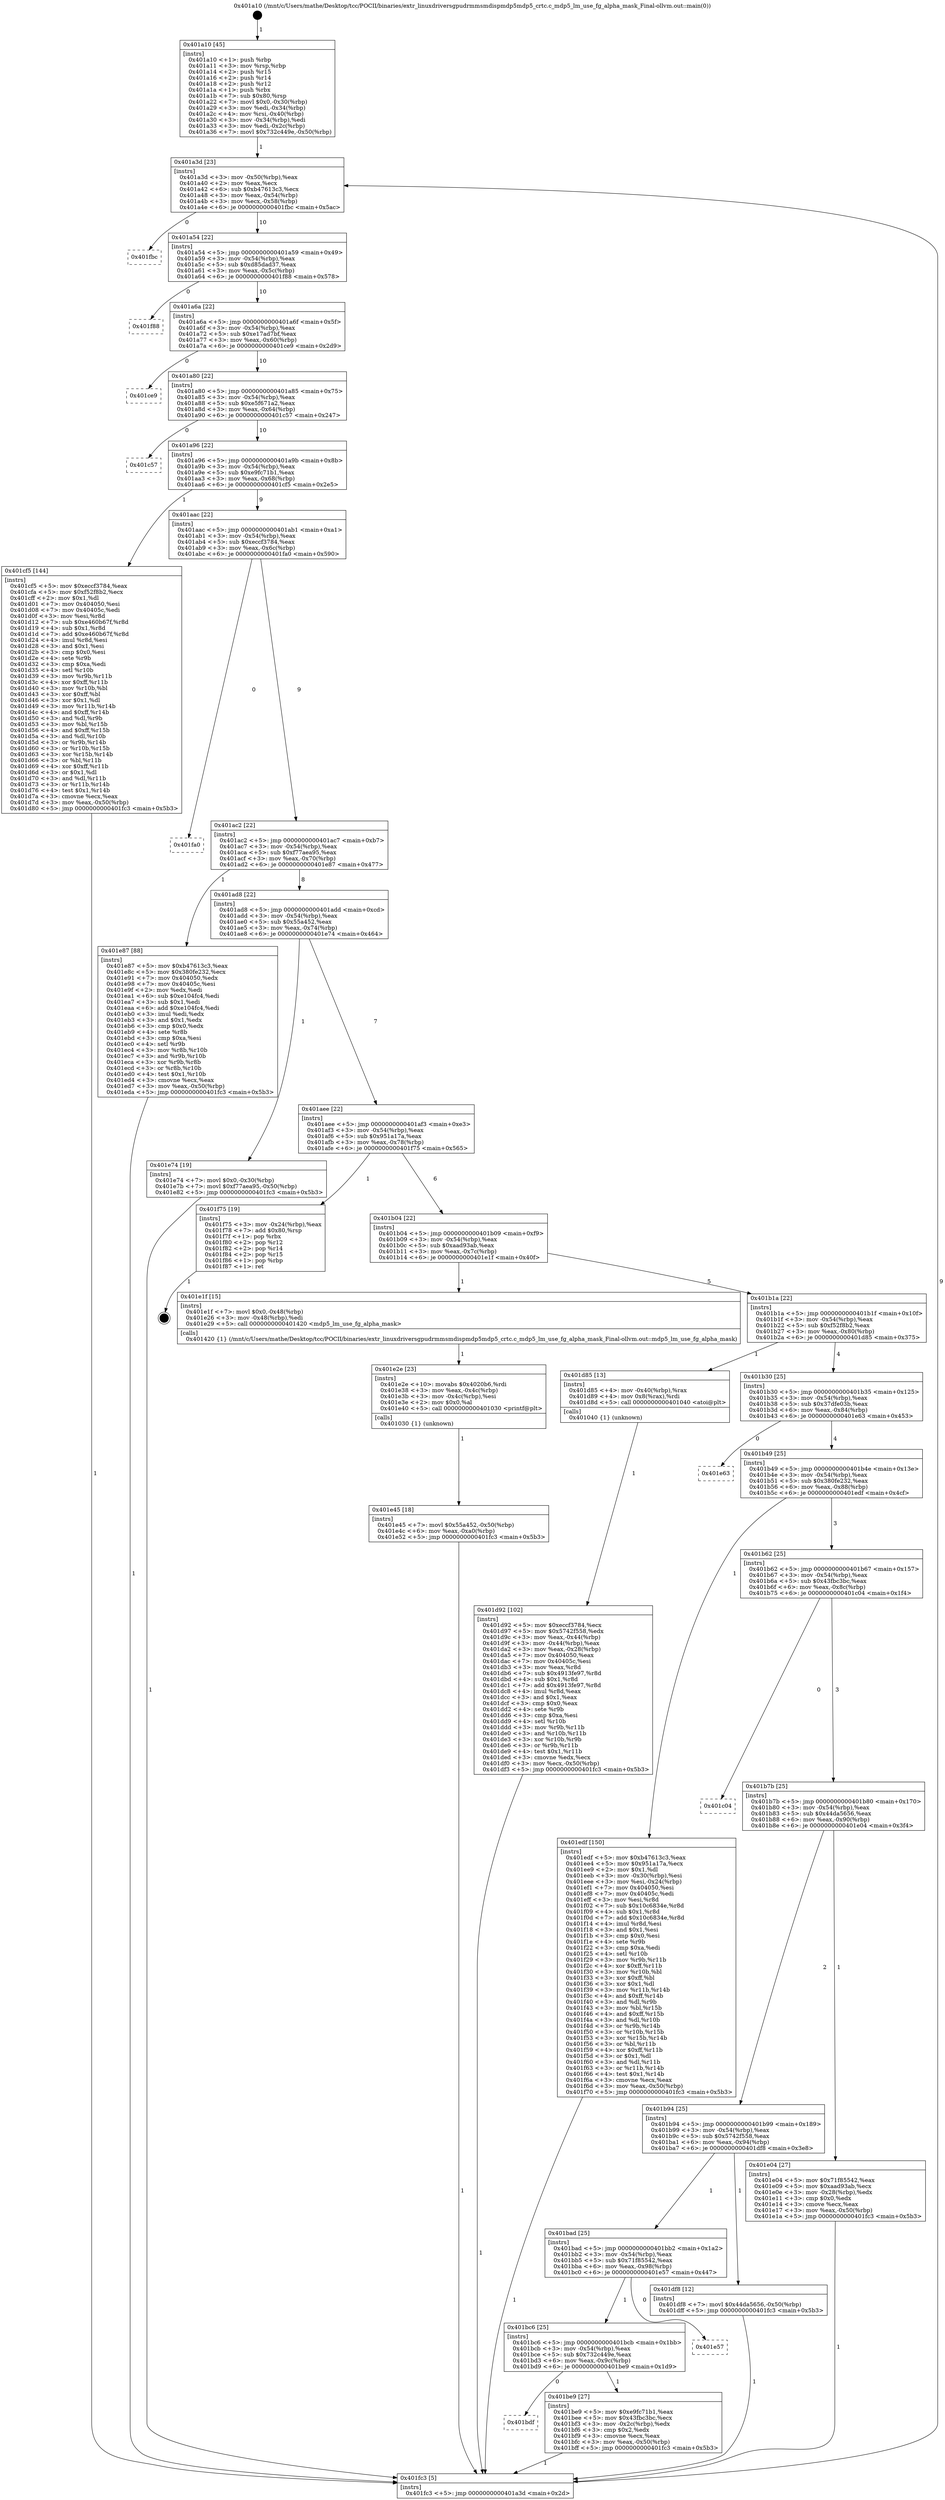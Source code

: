 digraph "0x401a10" {
  label = "0x401a10 (/mnt/c/Users/mathe/Desktop/tcc/POCII/binaries/extr_linuxdriversgpudrmmsmdispmdp5mdp5_crtc.c_mdp5_lm_use_fg_alpha_mask_Final-ollvm.out::main(0))"
  labelloc = "t"
  node[shape=record]

  Entry [label="",width=0.3,height=0.3,shape=circle,fillcolor=black,style=filled]
  "0x401a3d" [label="{
     0x401a3d [23]\l
     | [instrs]\l
     &nbsp;&nbsp;0x401a3d \<+3\>: mov -0x50(%rbp),%eax\l
     &nbsp;&nbsp;0x401a40 \<+2\>: mov %eax,%ecx\l
     &nbsp;&nbsp;0x401a42 \<+6\>: sub $0xb47613c3,%ecx\l
     &nbsp;&nbsp;0x401a48 \<+3\>: mov %eax,-0x54(%rbp)\l
     &nbsp;&nbsp;0x401a4b \<+3\>: mov %ecx,-0x58(%rbp)\l
     &nbsp;&nbsp;0x401a4e \<+6\>: je 0000000000401fbc \<main+0x5ac\>\l
  }"]
  "0x401fbc" [label="{
     0x401fbc\l
  }", style=dashed]
  "0x401a54" [label="{
     0x401a54 [22]\l
     | [instrs]\l
     &nbsp;&nbsp;0x401a54 \<+5\>: jmp 0000000000401a59 \<main+0x49\>\l
     &nbsp;&nbsp;0x401a59 \<+3\>: mov -0x54(%rbp),%eax\l
     &nbsp;&nbsp;0x401a5c \<+5\>: sub $0xd85dad37,%eax\l
     &nbsp;&nbsp;0x401a61 \<+3\>: mov %eax,-0x5c(%rbp)\l
     &nbsp;&nbsp;0x401a64 \<+6\>: je 0000000000401f88 \<main+0x578\>\l
  }"]
  Exit [label="",width=0.3,height=0.3,shape=circle,fillcolor=black,style=filled,peripheries=2]
  "0x401f88" [label="{
     0x401f88\l
  }", style=dashed]
  "0x401a6a" [label="{
     0x401a6a [22]\l
     | [instrs]\l
     &nbsp;&nbsp;0x401a6a \<+5\>: jmp 0000000000401a6f \<main+0x5f\>\l
     &nbsp;&nbsp;0x401a6f \<+3\>: mov -0x54(%rbp),%eax\l
     &nbsp;&nbsp;0x401a72 \<+5\>: sub $0xe17ad7bf,%eax\l
     &nbsp;&nbsp;0x401a77 \<+3\>: mov %eax,-0x60(%rbp)\l
     &nbsp;&nbsp;0x401a7a \<+6\>: je 0000000000401ce9 \<main+0x2d9\>\l
  }"]
  "0x401e45" [label="{
     0x401e45 [18]\l
     | [instrs]\l
     &nbsp;&nbsp;0x401e45 \<+7\>: movl $0x55a452,-0x50(%rbp)\l
     &nbsp;&nbsp;0x401e4c \<+6\>: mov %eax,-0xa0(%rbp)\l
     &nbsp;&nbsp;0x401e52 \<+5\>: jmp 0000000000401fc3 \<main+0x5b3\>\l
  }"]
  "0x401ce9" [label="{
     0x401ce9\l
  }", style=dashed]
  "0x401a80" [label="{
     0x401a80 [22]\l
     | [instrs]\l
     &nbsp;&nbsp;0x401a80 \<+5\>: jmp 0000000000401a85 \<main+0x75\>\l
     &nbsp;&nbsp;0x401a85 \<+3\>: mov -0x54(%rbp),%eax\l
     &nbsp;&nbsp;0x401a88 \<+5\>: sub $0xe5f671a2,%eax\l
     &nbsp;&nbsp;0x401a8d \<+3\>: mov %eax,-0x64(%rbp)\l
     &nbsp;&nbsp;0x401a90 \<+6\>: je 0000000000401c57 \<main+0x247\>\l
  }"]
  "0x401e2e" [label="{
     0x401e2e [23]\l
     | [instrs]\l
     &nbsp;&nbsp;0x401e2e \<+10\>: movabs $0x4020b6,%rdi\l
     &nbsp;&nbsp;0x401e38 \<+3\>: mov %eax,-0x4c(%rbp)\l
     &nbsp;&nbsp;0x401e3b \<+3\>: mov -0x4c(%rbp),%esi\l
     &nbsp;&nbsp;0x401e3e \<+2\>: mov $0x0,%al\l
     &nbsp;&nbsp;0x401e40 \<+5\>: call 0000000000401030 \<printf@plt\>\l
     | [calls]\l
     &nbsp;&nbsp;0x401030 \{1\} (unknown)\l
  }"]
  "0x401c57" [label="{
     0x401c57\l
  }", style=dashed]
  "0x401a96" [label="{
     0x401a96 [22]\l
     | [instrs]\l
     &nbsp;&nbsp;0x401a96 \<+5\>: jmp 0000000000401a9b \<main+0x8b\>\l
     &nbsp;&nbsp;0x401a9b \<+3\>: mov -0x54(%rbp),%eax\l
     &nbsp;&nbsp;0x401a9e \<+5\>: sub $0xe9fc71b1,%eax\l
     &nbsp;&nbsp;0x401aa3 \<+3\>: mov %eax,-0x68(%rbp)\l
     &nbsp;&nbsp;0x401aa6 \<+6\>: je 0000000000401cf5 \<main+0x2e5\>\l
  }"]
  "0x401d92" [label="{
     0x401d92 [102]\l
     | [instrs]\l
     &nbsp;&nbsp;0x401d92 \<+5\>: mov $0xeccf3784,%ecx\l
     &nbsp;&nbsp;0x401d97 \<+5\>: mov $0x5742f558,%edx\l
     &nbsp;&nbsp;0x401d9c \<+3\>: mov %eax,-0x44(%rbp)\l
     &nbsp;&nbsp;0x401d9f \<+3\>: mov -0x44(%rbp),%eax\l
     &nbsp;&nbsp;0x401da2 \<+3\>: mov %eax,-0x28(%rbp)\l
     &nbsp;&nbsp;0x401da5 \<+7\>: mov 0x404050,%eax\l
     &nbsp;&nbsp;0x401dac \<+7\>: mov 0x40405c,%esi\l
     &nbsp;&nbsp;0x401db3 \<+3\>: mov %eax,%r8d\l
     &nbsp;&nbsp;0x401db6 \<+7\>: sub $0x4913fe97,%r8d\l
     &nbsp;&nbsp;0x401dbd \<+4\>: sub $0x1,%r8d\l
     &nbsp;&nbsp;0x401dc1 \<+7\>: add $0x4913fe97,%r8d\l
     &nbsp;&nbsp;0x401dc8 \<+4\>: imul %r8d,%eax\l
     &nbsp;&nbsp;0x401dcc \<+3\>: and $0x1,%eax\l
     &nbsp;&nbsp;0x401dcf \<+3\>: cmp $0x0,%eax\l
     &nbsp;&nbsp;0x401dd2 \<+4\>: sete %r9b\l
     &nbsp;&nbsp;0x401dd6 \<+3\>: cmp $0xa,%esi\l
     &nbsp;&nbsp;0x401dd9 \<+4\>: setl %r10b\l
     &nbsp;&nbsp;0x401ddd \<+3\>: mov %r9b,%r11b\l
     &nbsp;&nbsp;0x401de0 \<+3\>: and %r10b,%r11b\l
     &nbsp;&nbsp;0x401de3 \<+3\>: xor %r10b,%r9b\l
     &nbsp;&nbsp;0x401de6 \<+3\>: or %r9b,%r11b\l
     &nbsp;&nbsp;0x401de9 \<+4\>: test $0x1,%r11b\l
     &nbsp;&nbsp;0x401ded \<+3\>: cmovne %edx,%ecx\l
     &nbsp;&nbsp;0x401df0 \<+3\>: mov %ecx,-0x50(%rbp)\l
     &nbsp;&nbsp;0x401df3 \<+5\>: jmp 0000000000401fc3 \<main+0x5b3\>\l
  }"]
  "0x401cf5" [label="{
     0x401cf5 [144]\l
     | [instrs]\l
     &nbsp;&nbsp;0x401cf5 \<+5\>: mov $0xeccf3784,%eax\l
     &nbsp;&nbsp;0x401cfa \<+5\>: mov $0xf52f8b2,%ecx\l
     &nbsp;&nbsp;0x401cff \<+2\>: mov $0x1,%dl\l
     &nbsp;&nbsp;0x401d01 \<+7\>: mov 0x404050,%esi\l
     &nbsp;&nbsp;0x401d08 \<+7\>: mov 0x40405c,%edi\l
     &nbsp;&nbsp;0x401d0f \<+3\>: mov %esi,%r8d\l
     &nbsp;&nbsp;0x401d12 \<+7\>: sub $0xe460b67f,%r8d\l
     &nbsp;&nbsp;0x401d19 \<+4\>: sub $0x1,%r8d\l
     &nbsp;&nbsp;0x401d1d \<+7\>: add $0xe460b67f,%r8d\l
     &nbsp;&nbsp;0x401d24 \<+4\>: imul %r8d,%esi\l
     &nbsp;&nbsp;0x401d28 \<+3\>: and $0x1,%esi\l
     &nbsp;&nbsp;0x401d2b \<+3\>: cmp $0x0,%esi\l
     &nbsp;&nbsp;0x401d2e \<+4\>: sete %r9b\l
     &nbsp;&nbsp;0x401d32 \<+3\>: cmp $0xa,%edi\l
     &nbsp;&nbsp;0x401d35 \<+4\>: setl %r10b\l
     &nbsp;&nbsp;0x401d39 \<+3\>: mov %r9b,%r11b\l
     &nbsp;&nbsp;0x401d3c \<+4\>: xor $0xff,%r11b\l
     &nbsp;&nbsp;0x401d40 \<+3\>: mov %r10b,%bl\l
     &nbsp;&nbsp;0x401d43 \<+3\>: xor $0xff,%bl\l
     &nbsp;&nbsp;0x401d46 \<+3\>: xor $0x1,%dl\l
     &nbsp;&nbsp;0x401d49 \<+3\>: mov %r11b,%r14b\l
     &nbsp;&nbsp;0x401d4c \<+4\>: and $0xff,%r14b\l
     &nbsp;&nbsp;0x401d50 \<+3\>: and %dl,%r9b\l
     &nbsp;&nbsp;0x401d53 \<+3\>: mov %bl,%r15b\l
     &nbsp;&nbsp;0x401d56 \<+4\>: and $0xff,%r15b\l
     &nbsp;&nbsp;0x401d5a \<+3\>: and %dl,%r10b\l
     &nbsp;&nbsp;0x401d5d \<+3\>: or %r9b,%r14b\l
     &nbsp;&nbsp;0x401d60 \<+3\>: or %r10b,%r15b\l
     &nbsp;&nbsp;0x401d63 \<+3\>: xor %r15b,%r14b\l
     &nbsp;&nbsp;0x401d66 \<+3\>: or %bl,%r11b\l
     &nbsp;&nbsp;0x401d69 \<+4\>: xor $0xff,%r11b\l
     &nbsp;&nbsp;0x401d6d \<+3\>: or $0x1,%dl\l
     &nbsp;&nbsp;0x401d70 \<+3\>: and %dl,%r11b\l
     &nbsp;&nbsp;0x401d73 \<+3\>: or %r11b,%r14b\l
     &nbsp;&nbsp;0x401d76 \<+4\>: test $0x1,%r14b\l
     &nbsp;&nbsp;0x401d7a \<+3\>: cmovne %ecx,%eax\l
     &nbsp;&nbsp;0x401d7d \<+3\>: mov %eax,-0x50(%rbp)\l
     &nbsp;&nbsp;0x401d80 \<+5\>: jmp 0000000000401fc3 \<main+0x5b3\>\l
  }"]
  "0x401aac" [label="{
     0x401aac [22]\l
     | [instrs]\l
     &nbsp;&nbsp;0x401aac \<+5\>: jmp 0000000000401ab1 \<main+0xa1\>\l
     &nbsp;&nbsp;0x401ab1 \<+3\>: mov -0x54(%rbp),%eax\l
     &nbsp;&nbsp;0x401ab4 \<+5\>: sub $0xeccf3784,%eax\l
     &nbsp;&nbsp;0x401ab9 \<+3\>: mov %eax,-0x6c(%rbp)\l
     &nbsp;&nbsp;0x401abc \<+6\>: je 0000000000401fa0 \<main+0x590\>\l
  }"]
  "0x401a10" [label="{
     0x401a10 [45]\l
     | [instrs]\l
     &nbsp;&nbsp;0x401a10 \<+1\>: push %rbp\l
     &nbsp;&nbsp;0x401a11 \<+3\>: mov %rsp,%rbp\l
     &nbsp;&nbsp;0x401a14 \<+2\>: push %r15\l
     &nbsp;&nbsp;0x401a16 \<+2\>: push %r14\l
     &nbsp;&nbsp;0x401a18 \<+2\>: push %r12\l
     &nbsp;&nbsp;0x401a1a \<+1\>: push %rbx\l
     &nbsp;&nbsp;0x401a1b \<+7\>: sub $0x80,%rsp\l
     &nbsp;&nbsp;0x401a22 \<+7\>: movl $0x0,-0x30(%rbp)\l
     &nbsp;&nbsp;0x401a29 \<+3\>: mov %edi,-0x34(%rbp)\l
     &nbsp;&nbsp;0x401a2c \<+4\>: mov %rsi,-0x40(%rbp)\l
     &nbsp;&nbsp;0x401a30 \<+3\>: mov -0x34(%rbp),%edi\l
     &nbsp;&nbsp;0x401a33 \<+3\>: mov %edi,-0x2c(%rbp)\l
     &nbsp;&nbsp;0x401a36 \<+7\>: movl $0x732c449e,-0x50(%rbp)\l
  }"]
  "0x401fa0" [label="{
     0x401fa0\l
  }", style=dashed]
  "0x401ac2" [label="{
     0x401ac2 [22]\l
     | [instrs]\l
     &nbsp;&nbsp;0x401ac2 \<+5\>: jmp 0000000000401ac7 \<main+0xb7\>\l
     &nbsp;&nbsp;0x401ac7 \<+3\>: mov -0x54(%rbp),%eax\l
     &nbsp;&nbsp;0x401aca \<+5\>: sub $0xf77aea95,%eax\l
     &nbsp;&nbsp;0x401acf \<+3\>: mov %eax,-0x70(%rbp)\l
     &nbsp;&nbsp;0x401ad2 \<+6\>: je 0000000000401e87 \<main+0x477\>\l
  }"]
  "0x401fc3" [label="{
     0x401fc3 [5]\l
     | [instrs]\l
     &nbsp;&nbsp;0x401fc3 \<+5\>: jmp 0000000000401a3d \<main+0x2d\>\l
  }"]
  "0x401e87" [label="{
     0x401e87 [88]\l
     | [instrs]\l
     &nbsp;&nbsp;0x401e87 \<+5\>: mov $0xb47613c3,%eax\l
     &nbsp;&nbsp;0x401e8c \<+5\>: mov $0x380fe232,%ecx\l
     &nbsp;&nbsp;0x401e91 \<+7\>: mov 0x404050,%edx\l
     &nbsp;&nbsp;0x401e98 \<+7\>: mov 0x40405c,%esi\l
     &nbsp;&nbsp;0x401e9f \<+2\>: mov %edx,%edi\l
     &nbsp;&nbsp;0x401ea1 \<+6\>: sub $0xe104fc4,%edi\l
     &nbsp;&nbsp;0x401ea7 \<+3\>: sub $0x1,%edi\l
     &nbsp;&nbsp;0x401eaa \<+6\>: add $0xe104fc4,%edi\l
     &nbsp;&nbsp;0x401eb0 \<+3\>: imul %edi,%edx\l
     &nbsp;&nbsp;0x401eb3 \<+3\>: and $0x1,%edx\l
     &nbsp;&nbsp;0x401eb6 \<+3\>: cmp $0x0,%edx\l
     &nbsp;&nbsp;0x401eb9 \<+4\>: sete %r8b\l
     &nbsp;&nbsp;0x401ebd \<+3\>: cmp $0xa,%esi\l
     &nbsp;&nbsp;0x401ec0 \<+4\>: setl %r9b\l
     &nbsp;&nbsp;0x401ec4 \<+3\>: mov %r8b,%r10b\l
     &nbsp;&nbsp;0x401ec7 \<+3\>: and %r9b,%r10b\l
     &nbsp;&nbsp;0x401eca \<+3\>: xor %r9b,%r8b\l
     &nbsp;&nbsp;0x401ecd \<+3\>: or %r8b,%r10b\l
     &nbsp;&nbsp;0x401ed0 \<+4\>: test $0x1,%r10b\l
     &nbsp;&nbsp;0x401ed4 \<+3\>: cmovne %ecx,%eax\l
     &nbsp;&nbsp;0x401ed7 \<+3\>: mov %eax,-0x50(%rbp)\l
     &nbsp;&nbsp;0x401eda \<+5\>: jmp 0000000000401fc3 \<main+0x5b3\>\l
  }"]
  "0x401ad8" [label="{
     0x401ad8 [22]\l
     | [instrs]\l
     &nbsp;&nbsp;0x401ad8 \<+5\>: jmp 0000000000401add \<main+0xcd\>\l
     &nbsp;&nbsp;0x401add \<+3\>: mov -0x54(%rbp),%eax\l
     &nbsp;&nbsp;0x401ae0 \<+5\>: sub $0x55a452,%eax\l
     &nbsp;&nbsp;0x401ae5 \<+3\>: mov %eax,-0x74(%rbp)\l
     &nbsp;&nbsp;0x401ae8 \<+6\>: je 0000000000401e74 \<main+0x464\>\l
  }"]
  "0x401bdf" [label="{
     0x401bdf\l
  }", style=dashed]
  "0x401e74" [label="{
     0x401e74 [19]\l
     | [instrs]\l
     &nbsp;&nbsp;0x401e74 \<+7\>: movl $0x0,-0x30(%rbp)\l
     &nbsp;&nbsp;0x401e7b \<+7\>: movl $0xf77aea95,-0x50(%rbp)\l
     &nbsp;&nbsp;0x401e82 \<+5\>: jmp 0000000000401fc3 \<main+0x5b3\>\l
  }"]
  "0x401aee" [label="{
     0x401aee [22]\l
     | [instrs]\l
     &nbsp;&nbsp;0x401aee \<+5\>: jmp 0000000000401af3 \<main+0xe3\>\l
     &nbsp;&nbsp;0x401af3 \<+3\>: mov -0x54(%rbp),%eax\l
     &nbsp;&nbsp;0x401af6 \<+5\>: sub $0x951a17a,%eax\l
     &nbsp;&nbsp;0x401afb \<+3\>: mov %eax,-0x78(%rbp)\l
     &nbsp;&nbsp;0x401afe \<+6\>: je 0000000000401f75 \<main+0x565\>\l
  }"]
  "0x401be9" [label="{
     0x401be9 [27]\l
     | [instrs]\l
     &nbsp;&nbsp;0x401be9 \<+5\>: mov $0xe9fc71b1,%eax\l
     &nbsp;&nbsp;0x401bee \<+5\>: mov $0x43fbc3bc,%ecx\l
     &nbsp;&nbsp;0x401bf3 \<+3\>: mov -0x2c(%rbp),%edx\l
     &nbsp;&nbsp;0x401bf6 \<+3\>: cmp $0x2,%edx\l
     &nbsp;&nbsp;0x401bf9 \<+3\>: cmovne %ecx,%eax\l
     &nbsp;&nbsp;0x401bfc \<+3\>: mov %eax,-0x50(%rbp)\l
     &nbsp;&nbsp;0x401bff \<+5\>: jmp 0000000000401fc3 \<main+0x5b3\>\l
  }"]
  "0x401f75" [label="{
     0x401f75 [19]\l
     | [instrs]\l
     &nbsp;&nbsp;0x401f75 \<+3\>: mov -0x24(%rbp),%eax\l
     &nbsp;&nbsp;0x401f78 \<+7\>: add $0x80,%rsp\l
     &nbsp;&nbsp;0x401f7f \<+1\>: pop %rbx\l
     &nbsp;&nbsp;0x401f80 \<+2\>: pop %r12\l
     &nbsp;&nbsp;0x401f82 \<+2\>: pop %r14\l
     &nbsp;&nbsp;0x401f84 \<+2\>: pop %r15\l
     &nbsp;&nbsp;0x401f86 \<+1\>: pop %rbp\l
     &nbsp;&nbsp;0x401f87 \<+1\>: ret\l
  }"]
  "0x401b04" [label="{
     0x401b04 [22]\l
     | [instrs]\l
     &nbsp;&nbsp;0x401b04 \<+5\>: jmp 0000000000401b09 \<main+0xf9\>\l
     &nbsp;&nbsp;0x401b09 \<+3\>: mov -0x54(%rbp),%eax\l
     &nbsp;&nbsp;0x401b0c \<+5\>: sub $0xaad93ab,%eax\l
     &nbsp;&nbsp;0x401b11 \<+3\>: mov %eax,-0x7c(%rbp)\l
     &nbsp;&nbsp;0x401b14 \<+6\>: je 0000000000401e1f \<main+0x40f\>\l
  }"]
  "0x401bc6" [label="{
     0x401bc6 [25]\l
     | [instrs]\l
     &nbsp;&nbsp;0x401bc6 \<+5\>: jmp 0000000000401bcb \<main+0x1bb\>\l
     &nbsp;&nbsp;0x401bcb \<+3\>: mov -0x54(%rbp),%eax\l
     &nbsp;&nbsp;0x401bce \<+5\>: sub $0x732c449e,%eax\l
     &nbsp;&nbsp;0x401bd3 \<+6\>: mov %eax,-0x9c(%rbp)\l
     &nbsp;&nbsp;0x401bd9 \<+6\>: je 0000000000401be9 \<main+0x1d9\>\l
  }"]
  "0x401e1f" [label="{
     0x401e1f [15]\l
     | [instrs]\l
     &nbsp;&nbsp;0x401e1f \<+7\>: movl $0x0,-0x48(%rbp)\l
     &nbsp;&nbsp;0x401e26 \<+3\>: mov -0x48(%rbp),%edi\l
     &nbsp;&nbsp;0x401e29 \<+5\>: call 0000000000401420 \<mdp5_lm_use_fg_alpha_mask\>\l
     | [calls]\l
     &nbsp;&nbsp;0x401420 \{1\} (/mnt/c/Users/mathe/Desktop/tcc/POCII/binaries/extr_linuxdriversgpudrmmsmdispmdp5mdp5_crtc.c_mdp5_lm_use_fg_alpha_mask_Final-ollvm.out::mdp5_lm_use_fg_alpha_mask)\l
  }"]
  "0x401b1a" [label="{
     0x401b1a [22]\l
     | [instrs]\l
     &nbsp;&nbsp;0x401b1a \<+5\>: jmp 0000000000401b1f \<main+0x10f\>\l
     &nbsp;&nbsp;0x401b1f \<+3\>: mov -0x54(%rbp),%eax\l
     &nbsp;&nbsp;0x401b22 \<+5\>: sub $0xf52f8b2,%eax\l
     &nbsp;&nbsp;0x401b27 \<+3\>: mov %eax,-0x80(%rbp)\l
     &nbsp;&nbsp;0x401b2a \<+6\>: je 0000000000401d85 \<main+0x375\>\l
  }"]
  "0x401e57" [label="{
     0x401e57\l
  }", style=dashed]
  "0x401d85" [label="{
     0x401d85 [13]\l
     | [instrs]\l
     &nbsp;&nbsp;0x401d85 \<+4\>: mov -0x40(%rbp),%rax\l
     &nbsp;&nbsp;0x401d89 \<+4\>: mov 0x8(%rax),%rdi\l
     &nbsp;&nbsp;0x401d8d \<+5\>: call 0000000000401040 \<atoi@plt\>\l
     | [calls]\l
     &nbsp;&nbsp;0x401040 \{1\} (unknown)\l
  }"]
  "0x401b30" [label="{
     0x401b30 [25]\l
     | [instrs]\l
     &nbsp;&nbsp;0x401b30 \<+5\>: jmp 0000000000401b35 \<main+0x125\>\l
     &nbsp;&nbsp;0x401b35 \<+3\>: mov -0x54(%rbp),%eax\l
     &nbsp;&nbsp;0x401b38 \<+5\>: sub $0x37dfe03b,%eax\l
     &nbsp;&nbsp;0x401b3d \<+6\>: mov %eax,-0x84(%rbp)\l
     &nbsp;&nbsp;0x401b43 \<+6\>: je 0000000000401e63 \<main+0x453\>\l
  }"]
  "0x401bad" [label="{
     0x401bad [25]\l
     | [instrs]\l
     &nbsp;&nbsp;0x401bad \<+5\>: jmp 0000000000401bb2 \<main+0x1a2\>\l
     &nbsp;&nbsp;0x401bb2 \<+3\>: mov -0x54(%rbp),%eax\l
     &nbsp;&nbsp;0x401bb5 \<+5\>: sub $0x71f85542,%eax\l
     &nbsp;&nbsp;0x401bba \<+6\>: mov %eax,-0x98(%rbp)\l
     &nbsp;&nbsp;0x401bc0 \<+6\>: je 0000000000401e57 \<main+0x447\>\l
  }"]
  "0x401e63" [label="{
     0x401e63\l
  }", style=dashed]
  "0x401b49" [label="{
     0x401b49 [25]\l
     | [instrs]\l
     &nbsp;&nbsp;0x401b49 \<+5\>: jmp 0000000000401b4e \<main+0x13e\>\l
     &nbsp;&nbsp;0x401b4e \<+3\>: mov -0x54(%rbp),%eax\l
     &nbsp;&nbsp;0x401b51 \<+5\>: sub $0x380fe232,%eax\l
     &nbsp;&nbsp;0x401b56 \<+6\>: mov %eax,-0x88(%rbp)\l
     &nbsp;&nbsp;0x401b5c \<+6\>: je 0000000000401edf \<main+0x4cf\>\l
  }"]
  "0x401df8" [label="{
     0x401df8 [12]\l
     | [instrs]\l
     &nbsp;&nbsp;0x401df8 \<+7\>: movl $0x44da5656,-0x50(%rbp)\l
     &nbsp;&nbsp;0x401dff \<+5\>: jmp 0000000000401fc3 \<main+0x5b3\>\l
  }"]
  "0x401edf" [label="{
     0x401edf [150]\l
     | [instrs]\l
     &nbsp;&nbsp;0x401edf \<+5\>: mov $0xb47613c3,%eax\l
     &nbsp;&nbsp;0x401ee4 \<+5\>: mov $0x951a17a,%ecx\l
     &nbsp;&nbsp;0x401ee9 \<+2\>: mov $0x1,%dl\l
     &nbsp;&nbsp;0x401eeb \<+3\>: mov -0x30(%rbp),%esi\l
     &nbsp;&nbsp;0x401eee \<+3\>: mov %esi,-0x24(%rbp)\l
     &nbsp;&nbsp;0x401ef1 \<+7\>: mov 0x404050,%esi\l
     &nbsp;&nbsp;0x401ef8 \<+7\>: mov 0x40405c,%edi\l
     &nbsp;&nbsp;0x401eff \<+3\>: mov %esi,%r8d\l
     &nbsp;&nbsp;0x401f02 \<+7\>: sub $0x10c6834e,%r8d\l
     &nbsp;&nbsp;0x401f09 \<+4\>: sub $0x1,%r8d\l
     &nbsp;&nbsp;0x401f0d \<+7\>: add $0x10c6834e,%r8d\l
     &nbsp;&nbsp;0x401f14 \<+4\>: imul %r8d,%esi\l
     &nbsp;&nbsp;0x401f18 \<+3\>: and $0x1,%esi\l
     &nbsp;&nbsp;0x401f1b \<+3\>: cmp $0x0,%esi\l
     &nbsp;&nbsp;0x401f1e \<+4\>: sete %r9b\l
     &nbsp;&nbsp;0x401f22 \<+3\>: cmp $0xa,%edi\l
     &nbsp;&nbsp;0x401f25 \<+4\>: setl %r10b\l
     &nbsp;&nbsp;0x401f29 \<+3\>: mov %r9b,%r11b\l
     &nbsp;&nbsp;0x401f2c \<+4\>: xor $0xff,%r11b\l
     &nbsp;&nbsp;0x401f30 \<+3\>: mov %r10b,%bl\l
     &nbsp;&nbsp;0x401f33 \<+3\>: xor $0xff,%bl\l
     &nbsp;&nbsp;0x401f36 \<+3\>: xor $0x1,%dl\l
     &nbsp;&nbsp;0x401f39 \<+3\>: mov %r11b,%r14b\l
     &nbsp;&nbsp;0x401f3c \<+4\>: and $0xff,%r14b\l
     &nbsp;&nbsp;0x401f40 \<+3\>: and %dl,%r9b\l
     &nbsp;&nbsp;0x401f43 \<+3\>: mov %bl,%r15b\l
     &nbsp;&nbsp;0x401f46 \<+4\>: and $0xff,%r15b\l
     &nbsp;&nbsp;0x401f4a \<+3\>: and %dl,%r10b\l
     &nbsp;&nbsp;0x401f4d \<+3\>: or %r9b,%r14b\l
     &nbsp;&nbsp;0x401f50 \<+3\>: or %r10b,%r15b\l
     &nbsp;&nbsp;0x401f53 \<+3\>: xor %r15b,%r14b\l
     &nbsp;&nbsp;0x401f56 \<+3\>: or %bl,%r11b\l
     &nbsp;&nbsp;0x401f59 \<+4\>: xor $0xff,%r11b\l
     &nbsp;&nbsp;0x401f5d \<+3\>: or $0x1,%dl\l
     &nbsp;&nbsp;0x401f60 \<+3\>: and %dl,%r11b\l
     &nbsp;&nbsp;0x401f63 \<+3\>: or %r11b,%r14b\l
     &nbsp;&nbsp;0x401f66 \<+4\>: test $0x1,%r14b\l
     &nbsp;&nbsp;0x401f6a \<+3\>: cmovne %ecx,%eax\l
     &nbsp;&nbsp;0x401f6d \<+3\>: mov %eax,-0x50(%rbp)\l
     &nbsp;&nbsp;0x401f70 \<+5\>: jmp 0000000000401fc3 \<main+0x5b3\>\l
  }"]
  "0x401b62" [label="{
     0x401b62 [25]\l
     | [instrs]\l
     &nbsp;&nbsp;0x401b62 \<+5\>: jmp 0000000000401b67 \<main+0x157\>\l
     &nbsp;&nbsp;0x401b67 \<+3\>: mov -0x54(%rbp),%eax\l
     &nbsp;&nbsp;0x401b6a \<+5\>: sub $0x43fbc3bc,%eax\l
     &nbsp;&nbsp;0x401b6f \<+6\>: mov %eax,-0x8c(%rbp)\l
     &nbsp;&nbsp;0x401b75 \<+6\>: je 0000000000401c04 \<main+0x1f4\>\l
  }"]
  "0x401b94" [label="{
     0x401b94 [25]\l
     | [instrs]\l
     &nbsp;&nbsp;0x401b94 \<+5\>: jmp 0000000000401b99 \<main+0x189\>\l
     &nbsp;&nbsp;0x401b99 \<+3\>: mov -0x54(%rbp),%eax\l
     &nbsp;&nbsp;0x401b9c \<+5\>: sub $0x5742f558,%eax\l
     &nbsp;&nbsp;0x401ba1 \<+6\>: mov %eax,-0x94(%rbp)\l
     &nbsp;&nbsp;0x401ba7 \<+6\>: je 0000000000401df8 \<main+0x3e8\>\l
  }"]
  "0x401c04" [label="{
     0x401c04\l
  }", style=dashed]
  "0x401b7b" [label="{
     0x401b7b [25]\l
     | [instrs]\l
     &nbsp;&nbsp;0x401b7b \<+5\>: jmp 0000000000401b80 \<main+0x170\>\l
     &nbsp;&nbsp;0x401b80 \<+3\>: mov -0x54(%rbp),%eax\l
     &nbsp;&nbsp;0x401b83 \<+5\>: sub $0x44da5656,%eax\l
     &nbsp;&nbsp;0x401b88 \<+6\>: mov %eax,-0x90(%rbp)\l
     &nbsp;&nbsp;0x401b8e \<+6\>: je 0000000000401e04 \<main+0x3f4\>\l
  }"]
  "0x401e04" [label="{
     0x401e04 [27]\l
     | [instrs]\l
     &nbsp;&nbsp;0x401e04 \<+5\>: mov $0x71f85542,%eax\l
     &nbsp;&nbsp;0x401e09 \<+5\>: mov $0xaad93ab,%ecx\l
     &nbsp;&nbsp;0x401e0e \<+3\>: mov -0x28(%rbp),%edx\l
     &nbsp;&nbsp;0x401e11 \<+3\>: cmp $0x0,%edx\l
     &nbsp;&nbsp;0x401e14 \<+3\>: cmove %ecx,%eax\l
     &nbsp;&nbsp;0x401e17 \<+3\>: mov %eax,-0x50(%rbp)\l
     &nbsp;&nbsp;0x401e1a \<+5\>: jmp 0000000000401fc3 \<main+0x5b3\>\l
  }"]
  Entry -> "0x401a10" [label=" 1"]
  "0x401a3d" -> "0x401fbc" [label=" 0"]
  "0x401a3d" -> "0x401a54" [label=" 10"]
  "0x401f75" -> Exit [label=" 1"]
  "0x401a54" -> "0x401f88" [label=" 0"]
  "0x401a54" -> "0x401a6a" [label=" 10"]
  "0x401edf" -> "0x401fc3" [label=" 1"]
  "0x401a6a" -> "0x401ce9" [label=" 0"]
  "0x401a6a" -> "0x401a80" [label=" 10"]
  "0x401e87" -> "0x401fc3" [label=" 1"]
  "0x401a80" -> "0x401c57" [label=" 0"]
  "0x401a80" -> "0x401a96" [label=" 10"]
  "0x401e74" -> "0x401fc3" [label=" 1"]
  "0x401a96" -> "0x401cf5" [label=" 1"]
  "0x401a96" -> "0x401aac" [label=" 9"]
  "0x401e45" -> "0x401fc3" [label=" 1"]
  "0x401aac" -> "0x401fa0" [label=" 0"]
  "0x401aac" -> "0x401ac2" [label=" 9"]
  "0x401e2e" -> "0x401e45" [label=" 1"]
  "0x401ac2" -> "0x401e87" [label=" 1"]
  "0x401ac2" -> "0x401ad8" [label=" 8"]
  "0x401e1f" -> "0x401e2e" [label=" 1"]
  "0x401ad8" -> "0x401e74" [label=" 1"]
  "0x401ad8" -> "0x401aee" [label=" 7"]
  "0x401e04" -> "0x401fc3" [label=" 1"]
  "0x401aee" -> "0x401f75" [label=" 1"]
  "0x401aee" -> "0x401b04" [label=" 6"]
  "0x401df8" -> "0x401fc3" [label=" 1"]
  "0x401b04" -> "0x401e1f" [label=" 1"]
  "0x401b04" -> "0x401b1a" [label=" 5"]
  "0x401d85" -> "0x401d92" [label=" 1"]
  "0x401b1a" -> "0x401d85" [label=" 1"]
  "0x401b1a" -> "0x401b30" [label=" 4"]
  "0x401cf5" -> "0x401fc3" [label=" 1"]
  "0x401b30" -> "0x401e63" [label=" 0"]
  "0x401b30" -> "0x401b49" [label=" 4"]
  "0x401a10" -> "0x401a3d" [label=" 1"]
  "0x401b49" -> "0x401edf" [label=" 1"]
  "0x401b49" -> "0x401b62" [label=" 3"]
  "0x401be9" -> "0x401fc3" [label=" 1"]
  "0x401b62" -> "0x401c04" [label=" 0"]
  "0x401b62" -> "0x401b7b" [label=" 3"]
  "0x401bc6" -> "0x401be9" [label=" 1"]
  "0x401b7b" -> "0x401e04" [label=" 1"]
  "0x401b7b" -> "0x401b94" [label=" 2"]
  "0x401bc6" -> "0x401bdf" [label=" 0"]
  "0x401b94" -> "0x401df8" [label=" 1"]
  "0x401b94" -> "0x401bad" [label=" 1"]
  "0x401fc3" -> "0x401a3d" [label=" 9"]
  "0x401bad" -> "0x401e57" [label=" 0"]
  "0x401bad" -> "0x401bc6" [label=" 1"]
  "0x401d92" -> "0x401fc3" [label=" 1"]
}
